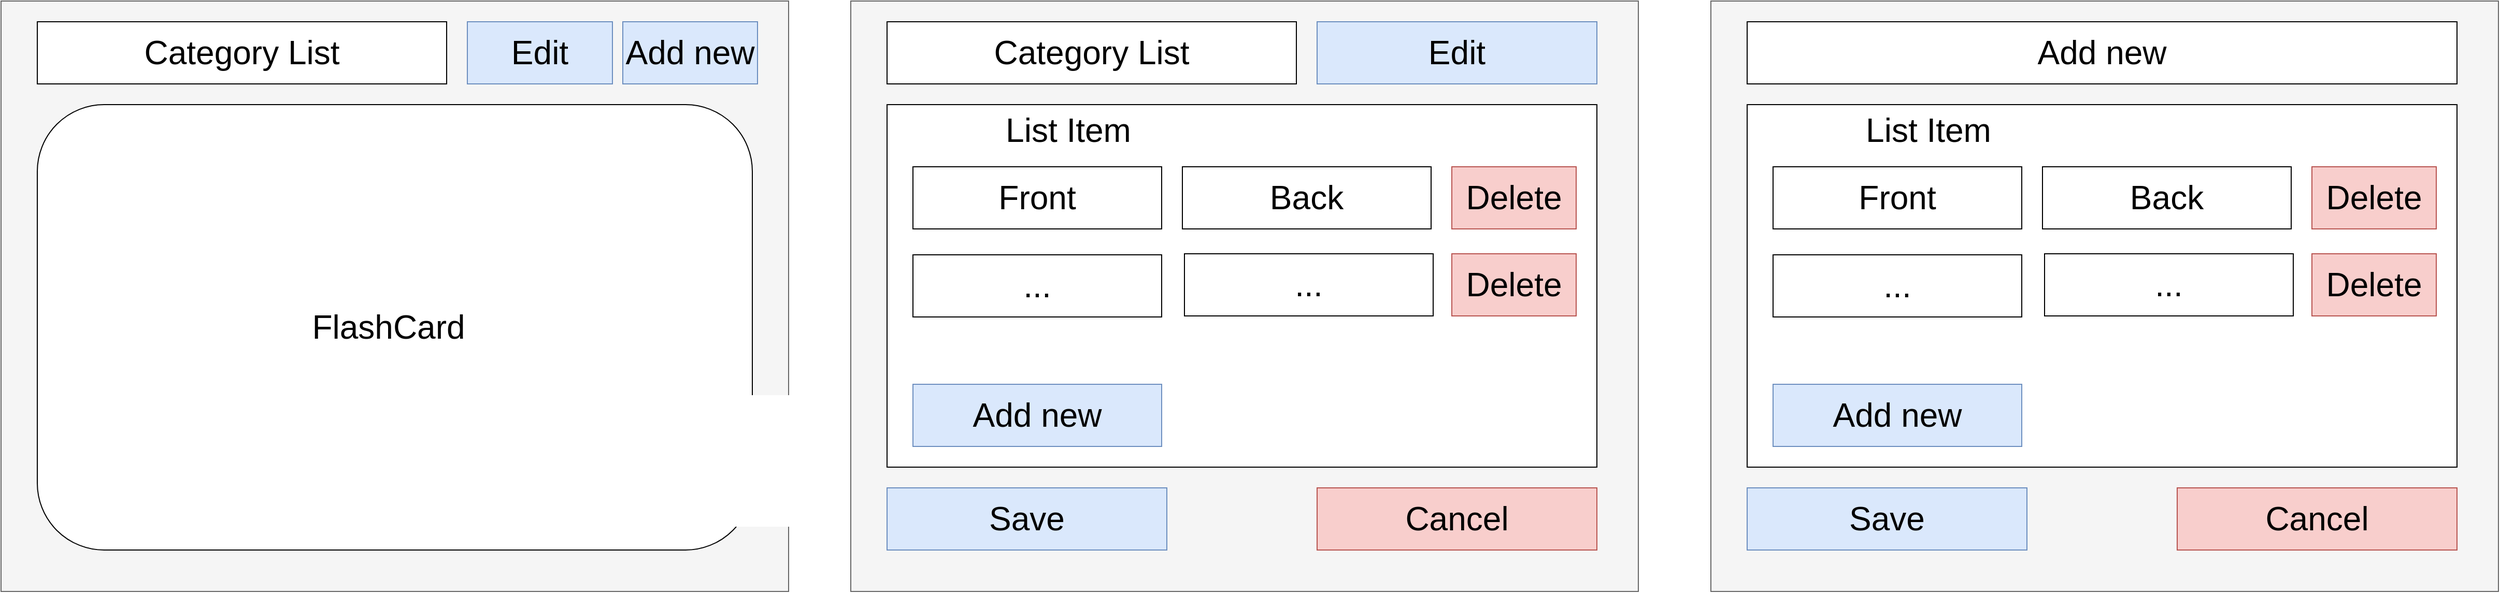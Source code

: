 <mxfile version="20.0.4" type="device"><diagram id="8KLiICdlqcAAi3tuA5JJ" name="Page-1"><mxGraphModel dx="2031" dy="1134" grid="1" gridSize="10" guides="1" tooltips="1" connect="1" arrows="1" fold="1" page="1" pageScale="1" pageWidth="827" pageHeight="1169" math="0" shadow="0"><root><mxCell id="0"/><mxCell id="1" parent="0"/><mxCell id="wq7Whn3JmFETG9O0B3VN-2" value="" style="rounded=0;whiteSpace=wrap;html=1;fillColor=#f5f5f5;strokeColor=#666666;fontColor=#333333;" vertex="1" parent="1"><mxGeometry x="40" y="80" width="760" height="570" as="geometry"/></mxCell><mxCell id="wq7Whn3JmFETG9O0B3VN-4" value="" style="rounded=1;whiteSpace=wrap;html=1;" vertex="1" parent="1"><mxGeometry x="75" y="180" width="690" height="430" as="geometry"/></mxCell><mxCell id="wq7Whn3JmFETG9O0B3VN-5" value="FlashCard" style="text;html=1;strokeColor=none;fillColor=none;align=center;verticalAlign=middle;whiteSpace=wrap;rounded=0;fontSize=32;" vertex="1" parent="1"><mxGeometry x="239" y="305" width="350" height="180" as="geometry"/></mxCell><mxCell id="wq7Whn3JmFETG9O0B3VN-6" value="Category List" style="rounded=0;whiteSpace=wrap;html=1;fontSize=32;" vertex="1" parent="1"><mxGeometry x="75" y="100" width="395" height="60" as="geometry"/></mxCell><mxCell id="wq7Whn3JmFETG9O0B3VN-7" value="Edit" style="rounded=0;whiteSpace=wrap;html=1;fontSize=32;fillColor=#dae8fc;strokeColor=#6c8ebf;" vertex="1" parent="1"><mxGeometry x="490" y="100" width="140" height="60" as="geometry"/></mxCell><mxCell id="wq7Whn3JmFETG9O0B3VN-8" value="" style="shape=image;html=1;verticalAlign=top;verticalLabelPosition=bottom;labelBackgroundColor=#ffffff;imageAspect=0;aspect=fixed;image=https://cdn2.iconfinder.com/data/icons/navigation-set-arrows-part-two/32/Arrow_Drop_Down-128.png;rounded=1;fontSize=32;" vertex="1" parent="1"><mxGeometry x="380" y="80" width="100" height="100" as="geometry"/></mxCell><mxCell id="wq7Whn3JmFETG9O0B3VN-17" value="" style="rounded=0;whiteSpace=wrap;html=1;fillColor=#f5f5f5;strokeColor=#666666;fontColor=#333333;" vertex="1" parent="1"><mxGeometry x="860" y="80" width="760" height="570" as="geometry"/></mxCell><mxCell id="wq7Whn3JmFETG9O0B3VN-20" value="Category List" style="rounded=0;whiteSpace=wrap;html=1;fontSize=32;" vertex="1" parent="1"><mxGeometry x="895" y="100" width="395" height="60" as="geometry"/></mxCell><mxCell id="wq7Whn3JmFETG9O0B3VN-21" value="Edit" style="rounded=0;whiteSpace=wrap;html=1;fontSize=32;fillColor=#dae8fc;strokeColor=#6c8ebf;" vertex="1" parent="1"><mxGeometry x="1310" y="100" width="270" height="60" as="geometry"/></mxCell><mxCell id="wq7Whn3JmFETG9O0B3VN-22" value="" style="shape=image;html=1;verticalAlign=top;verticalLabelPosition=bottom;labelBackgroundColor=#ffffff;imageAspect=0;aspect=fixed;image=https://cdn2.iconfinder.com/data/icons/navigation-set-arrows-part-two/32/Arrow_Drop_Down-128.png;rounded=1;fontSize=32;" vertex="1" parent="1"><mxGeometry x="1200" y="80" width="100" height="100" as="geometry"/></mxCell><mxCell id="wq7Whn3JmFETG9O0B3VN-28" value="Save" style="rounded=0;whiteSpace=wrap;html=1;fontSize=32;fillColor=#dae8fc;strokeColor=#6c8ebf;" vertex="1" parent="1"><mxGeometry x="895" y="550" width="270" height="60" as="geometry"/></mxCell><mxCell id="wq7Whn3JmFETG9O0B3VN-30" value="Cancel" style="rounded=0;whiteSpace=wrap;html=1;fontSize=32;fillColor=#f8cecc;strokeColor=#b85450;" vertex="1" parent="1"><mxGeometry x="1310" y="550" width="270" height="60" as="geometry"/></mxCell><mxCell id="wq7Whn3JmFETG9O0B3VN-36" value="Add new" style="rounded=0;whiteSpace=wrap;html=1;fontSize=32;fillColor=#dae8fc;strokeColor=#6c8ebf;" vertex="1" parent="1"><mxGeometry x="640" y="100" width="130" height="60" as="geometry"/></mxCell><mxCell id="wq7Whn3JmFETG9O0B3VN-37" value="" style="rounded=0;whiteSpace=wrap;html=1;fontSize=32;" vertex="1" parent="1"><mxGeometry x="895" y="180" width="685" height="350" as="geometry"/></mxCell><mxCell id="wq7Whn3JmFETG9O0B3VN-38" value="List Item" style="text;html=1;strokeColor=none;fillColor=none;align=center;verticalAlign=middle;whiteSpace=wrap;rounded=0;fontSize=32;" vertex="1" parent="1"><mxGeometry x="900" y="190" width="340" height="30" as="geometry"/></mxCell><mxCell id="wq7Whn3JmFETG9O0B3VN-40" value="Front" style="rounded=0;whiteSpace=wrap;html=1;fontSize=32;" vertex="1" parent="1"><mxGeometry x="920" y="240" width="240" height="60" as="geometry"/></mxCell><mxCell id="wq7Whn3JmFETG9O0B3VN-41" value="Back" style="rounded=0;whiteSpace=wrap;html=1;fontSize=32;" vertex="1" parent="1"><mxGeometry x="1180" y="240" width="240" height="60" as="geometry"/></mxCell><mxCell id="wq7Whn3JmFETG9O0B3VN-43" value="Delete" style="rounded=0;whiteSpace=wrap;html=1;fontSize=32;fillColor=#f8cecc;strokeColor=#b85450;" vertex="1" parent="1"><mxGeometry x="1440" y="240" width="120" height="60" as="geometry"/></mxCell><mxCell id="wq7Whn3JmFETG9O0B3VN-45" value="Add new" style="rounded=0;whiteSpace=wrap;html=1;fontSize=32;fillColor=#dae8fc;strokeColor=#6c8ebf;" vertex="1" parent="1"><mxGeometry x="920" y="450" width="240" height="60" as="geometry"/></mxCell><mxCell id="wq7Whn3JmFETG9O0B3VN-46" value="..." style="rounded=0;whiteSpace=wrap;html=1;fontSize=32;" vertex="1" parent="1"><mxGeometry x="920" y="325" width="240" height="60" as="geometry"/></mxCell><mxCell id="wq7Whn3JmFETG9O0B3VN-47" value="..." style="rounded=0;whiteSpace=wrap;html=1;fontSize=32;" vertex="1" parent="1"><mxGeometry x="1182" y="324" width="240" height="60" as="geometry"/></mxCell><mxCell id="wq7Whn3JmFETG9O0B3VN-48" value="Delete" style="rounded=0;whiteSpace=wrap;html=1;fontSize=32;fillColor=#f8cecc;strokeColor=#b85450;" vertex="1" parent="1"><mxGeometry x="1440" y="324" width="120" height="60" as="geometry"/></mxCell><mxCell id="wq7Whn3JmFETG9O0B3VN-49" value="" style="rounded=0;whiteSpace=wrap;html=1;fillColor=#f5f5f5;strokeColor=#666666;fontColor=#333333;" vertex="1" parent="1"><mxGeometry x="1690" y="80" width="760" height="570" as="geometry"/></mxCell><mxCell id="wq7Whn3JmFETG9O0B3VN-53" value="Save" style="rounded=0;whiteSpace=wrap;html=1;fontSize=32;fillColor=#dae8fc;strokeColor=#6c8ebf;" vertex="1" parent="1"><mxGeometry x="1725" y="550" width="270" height="60" as="geometry"/></mxCell><mxCell id="wq7Whn3JmFETG9O0B3VN-54" value="Cancel" style="rounded=0;whiteSpace=wrap;html=1;fontSize=32;fillColor=#f8cecc;strokeColor=#b85450;" vertex="1" parent="1"><mxGeometry x="2140" y="550" width="270" height="60" as="geometry"/></mxCell><mxCell id="wq7Whn3JmFETG9O0B3VN-55" value="" style="rounded=0;whiteSpace=wrap;html=1;fontSize=32;" vertex="1" parent="1"><mxGeometry x="1725" y="180" width="685" height="350" as="geometry"/></mxCell><mxCell id="wq7Whn3JmFETG9O0B3VN-56" value="List Item" style="text;html=1;strokeColor=none;fillColor=none;align=center;verticalAlign=middle;whiteSpace=wrap;rounded=0;fontSize=32;" vertex="1" parent="1"><mxGeometry x="1730" y="190" width="340" height="30" as="geometry"/></mxCell><mxCell id="wq7Whn3JmFETG9O0B3VN-57" value="Front" style="rounded=0;whiteSpace=wrap;html=1;fontSize=32;" vertex="1" parent="1"><mxGeometry x="1750" y="240" width="240" height="60" as="geometry"/></mxCell><mxCell id="wq7Whn3JmFETG9O0B3VN-58" value="Back" style="rounded=0;whiteSpace=wrap;html=1;fontSize=32;" vertex="1" parent="1"><mxGeometry x="2010" y="240" width="240" height="60" as="geometry"/></mxCell><mxCell id="wq7Whn3JmFETG9O0B3VN-59" value="Delete" style="rounded=0;whiteSpace=wrap;html=1;fontSize=32;fillColor=#f8cecc;strokeColor=#b85450;" vertex="1" parent="1"><mxGeometry x="2270" y="240" width="120" height="60" as="geometry"/></mxCell><mxCell id="wq7Whn3JmFETG9O0B3VN-60" value="Add new" style="rounded=0;whiteSpace=wrap;html=1;fontSize=32;fillColor=#dae8fc;strokeColor=#6c8ebf;" vertex="1" parent="1"><mxGeometry x="1750" y="450" width="240" height="60" as="geometry"/></mxCell><mxCell id="wq7Whn3JmFETG9O0B3VN-61" value="..." style="rounded=0;whiteSpace=wrap;html=1;fontSize=32;" vertex="1" parent="1"><mxGeometry x="1750" y="325" width="240" height="60" as="geometry"/></mxCell><mxCell id="wq7Whn3JmFETG9O0B3VN-62" value="..." style="rounded=0;whiteSpace=wrap;html=1;fontSize=32;" vertex="1" parent="1"><mxGeometry x="2012" y="324" width="240" height="60" as="geometry"/></mxCell><mxCell id="wq7Whn3JmFETG9O0B3VN-63" value="Delete" style="rounded=0;whiteSpace=wrap;html=1;fontSize=32;fillColor=#f8cecc;strokeColor=#b85450;" vertex="1" parent="1"><mxGeometry x="2270" y="324" width="120" height="60" as="geometry"/></mxCell><mxCell id="wq7Whn3JmFETG9O0B3VN-64" value="Add new" style="rounded=0;whiteSpace=wrap;html=1;fontSize=32;" vertex="1" parent="1"><mxGeometry x="1725" y="100" width="685" height="60" as="geometry"/></mxCell></root></mxGraphModel></diagram></mxfile>